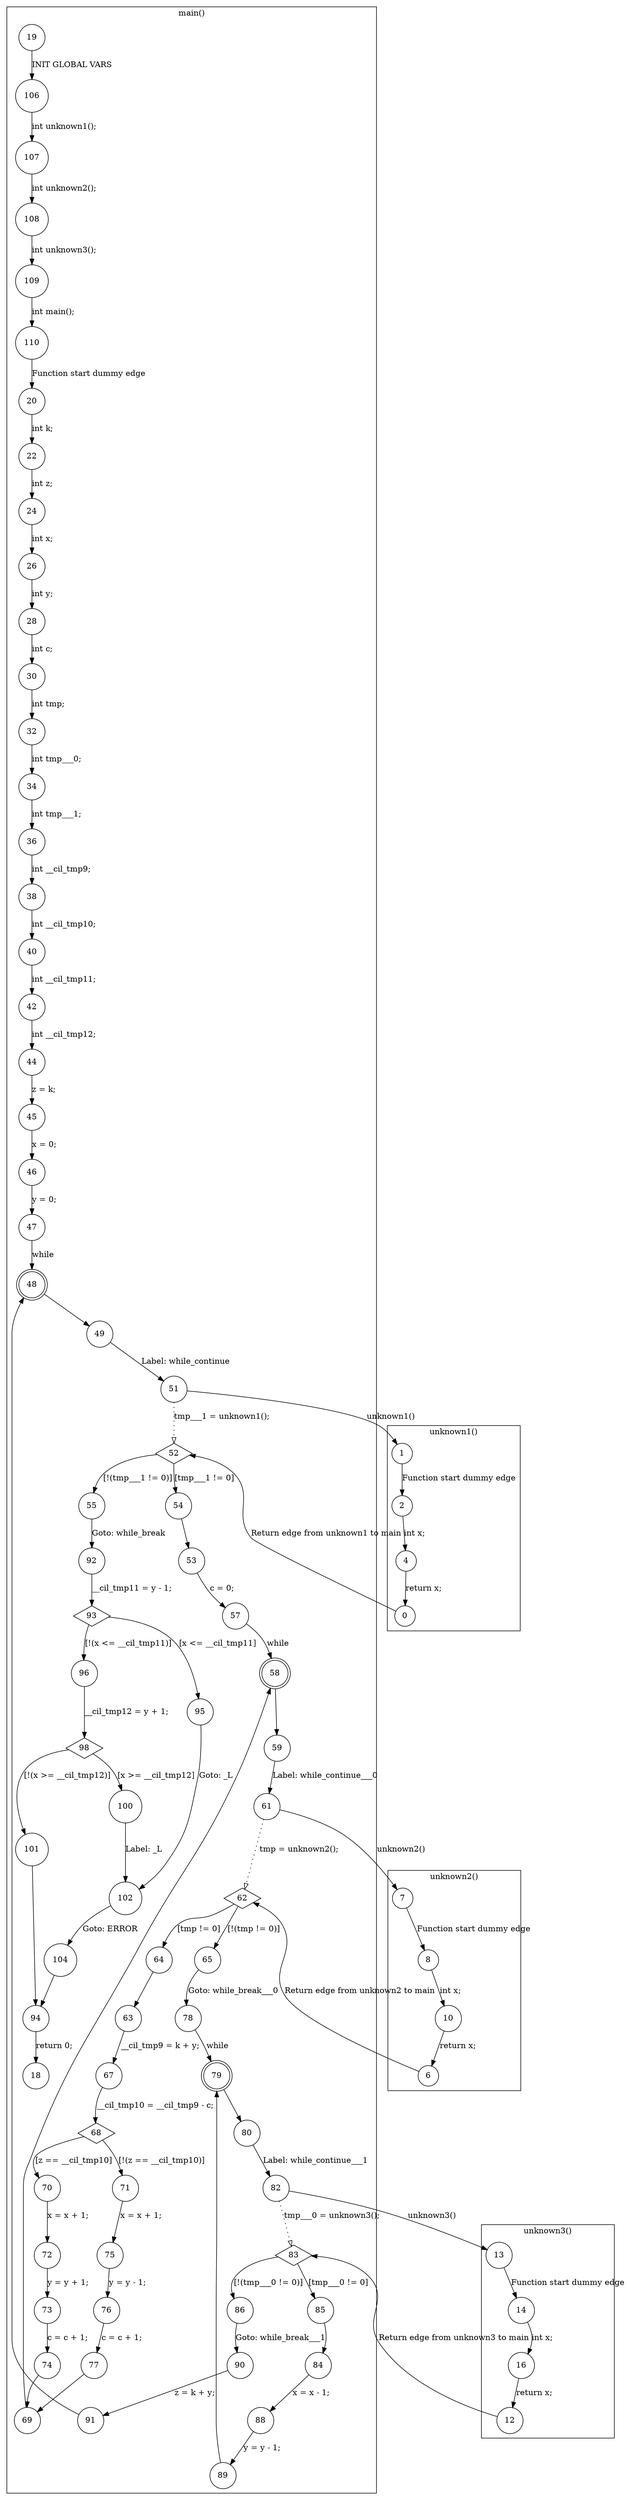 digraph CFA {
48 [shape="doublecircle"]
52 [shape="diamond"]
52 [shape="diamond"]
58 [shape="doublecircle"]
62 [shape="diamond"]
62 [shape="diamond"]
68 [shape="diamond"]
68 [shape="diamond"]
79 [shape="doublecircle"]
83 [shape="diamond"]
83 [shape="diamond"]
93 [shape="diamond"]
93 [shape="diamond"]
98 [shape="diamond"]
98 [shape="diamond"]
node [shape="circle"]
subgraph cluster_unknown2 {
label="unknown2()"
7 -> 8 [label="Function start dummy edge"]
8 -> 10 [label="int x;"]
10 -> 6 [label="return x;"]}
subgraph cluster_unknown3 {
label="unknown3()"
13 -> 14 [label="Function start dummy edge"]
14 -> 16 [label="int x;"]
16 -> 12 [label="return x;"]}
subgraph cluster_unknown1 {
label="unknown1()"
1 -> 2 [label="Function start dummy edge"]
2 -> 4 [label="int x;"]
4 -> 0 [label="return x;"]}
subgraph cluster_main {
label="main()"
19 -> 106 [label="INIT GLOBAL VARS"]
106 -> 107 [label="int unknown1();"]
107 -> 108 [label="int unknown2();"]
108 -> 109 [label="int unknown3();"]
109 -> 110 [label="int main();"]
110 -> 20 [label="Function start dummy edge"]
20 -> 22 [label="int k;"]
22 -> 24 [label="int z;"]
24 -> 26 [label="int x;"]
26 -> 28 [label="int y;"]
28 -> 30 [label="int c;"]
30 -> 32 [label="int tmp;"]
32 -> 34 [label="int tmp___0;"]
34 -> 36 [label="int tmp___1;"]
36 -> 38 [label="int __cil_tmp9;"]
38 -> 40 [label="int __cil_tmp10;"]
40 -> 42 [label="int __cil_tmp11;"]
42 -> 44 [label="int __cil_tmp12;"]
44 -> 45 [label="z = k;"]
45 -> 46 [label="x = 0;"]
46 -> 47 [label="y = 0;"]
47 -> 48 [label="while"]
48 -> 49 [label=""]
49 -> 51 [label="Label: while_continue"]
51 -> 52 [label="tmp___1 = unknown1();" style="dotted" arrowhead="empty"]
52 -> 55 [label="[!(tmp___1 != 0)]"]
52 -> 54 [label="[tmp___1 != 0]"]
54 -> 53 [label=""]
53 -> 57 [label="c = 0;"]
57 -> 58 [label="while"]
58 -> 59 [label=""]
59 -> 61 [label="Label: while_continue___0"]
61 -> 62 [label="tmp = unknown2();" style="dotted" arrowhead="empty"]
62 -> 65 [label="[!(tmp != 0)]"]
62 -> 64 [label="[tmp != 0]"]
64 -> 63 [label=""]
63 -> 67 [label="__cil_tmp9 = k + y;"]
67 -> 68 [label="__cil_tmp10 = __cil_tmp9 - c;"]
68 -> 71 [label="[!(z == __cil_tmp10)]"]
68 -> 70 [label="[z == __cil_tmp10]"]
70 -> 72 [label="x = x + 1;"]
72 -> 73 [label="y = y + 1;"]
73 -> 74 [label="c = c + 1;"]
74 -> 69 [label=""]
69 -> 58 [label=""]
71 -> 75 [label="x = x + 1;"]
75 -> 76 [label="y = y - 1;"]
76 -> 77 [label="c = c + 1;"]
77 -> 69 [label=""]
65 -> 78 [label="Goto: while_break___0"]
78 -> 79 [label="while"]
79 -> 80 [label=""]
80 -> 82 [label="Label: while_continue___1"]
82 -> 83 [label="tmp___0 = unknown3();" style="dotted" arrowhead="empty"]
83 -> 86 [label="[!(tmp___0 != 0)]"]
83 -> 85 [label="[tmp___0 != 0]"]
85 -> 84 [label=""]
84 -> 88 [label="x = x - 1;"]
88 -> 89 [label="y = y - 1;"]
89 -> 79 [label=""]
86 -> 90 [label="Goto: while_break___1"]
90 -> 91 [label="z = k + y;"]
91 -> 48 [label=""]
55 -> 92 [label="Goto: while_break"]
92 -> 93 [label="__cil_tmp11 = y - 1;"]
93 -> 96 [label="[!(x <= __cil_tmp11)]"]
93 -> 95 [label="[x <= __cil_tmp11]"]
95 -> 102 [label="Goto: _L"]
102 -> 104 [label="Goto: ERROR"]
104 -> 94 [label=""]
94 -> 18 [label="return 0;"]
96 -> 98 [label="__cil_tmp12 = y + 1;"]
98 -> 101 [label="[!(x >= __cil_tmp12)]"]
98 -> 100 [label="[x >= __cil_tmp12]"]
100 -> 102 [label="Label: _L"]
101 -> 94 [label=""]}
51 -> 1 [label="unknown1()"]
0 -> 52 [label="Return edge from unknown1 to main"]
61 -> 7 [label="unknown2()"]
6 -> 62 [label="Return edge from unknown2 to main"]
82 -> 13 [label="unknown3()"]
12 -> 83 [label="Return edge from unknown3 to main"]}